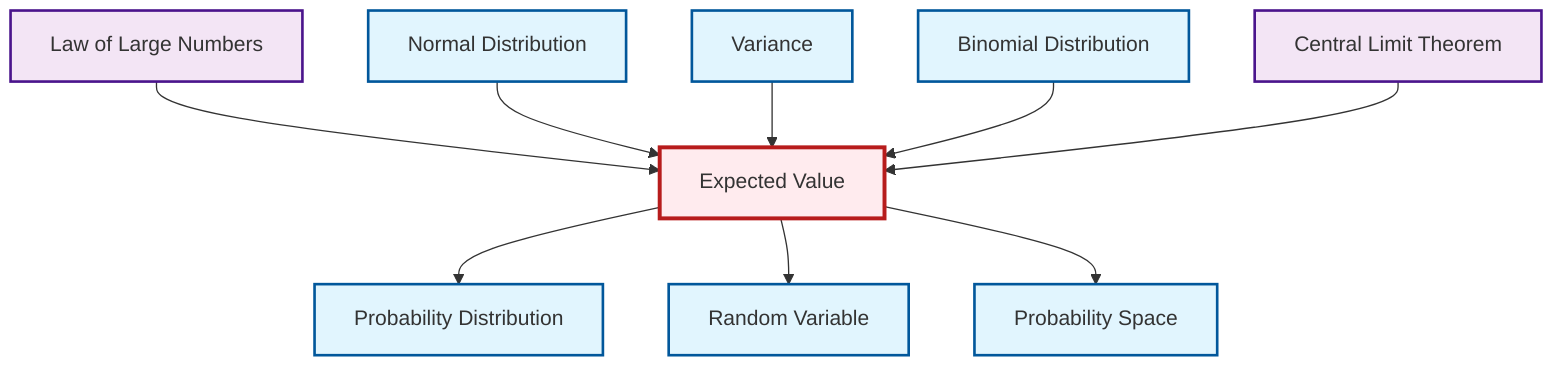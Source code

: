 graph TD
    classDef definition fill:#e1f5fe,stroke:#01579b,stroke-width:2px
    classDef theorem fill:#f3e5f5,stroke:#4a148c,stroke-width:2px
    classDef axiom fill:#fff3e0,stroke:#e65100,stroke-width:2px
    classDef example fill:#e8f5e9,stroke:#1b5e20,stroke-width:2px
    classDef current fill:#ffebee,stroke:#b71c1c,stroke-width:3px
    def-probability-distribution["Probability Distribution"]:::definition
    def-normal-distribution["Normal Distribution"]:::definition
    def-expectation["Expected Value"]:::definition
    def-probability-space["Probability Space"]:::definition
    def-random-variable["Random Variable"]:::definition
    thm-law-of-large-numbers["Law of Large Numbers"]:::theorem
    def-variance["Variance"]:::definition
    thm-central-limit["Central Limit Theorem"]:::theorem
    def-binomial-distribution["Binomial Distribution"]:::definition
    def-expectation --> def-probability-distribution
    def-expectation --> def-random-variable
    def-expectation --> def-probability-space
    thm-law-of-large-numbers --> def-expectation
    def-normal-distribution --> def-expectation
    def-variance --> def-expectation
    def-binomial-distribution --> def-expectation
    thm-central-limit --> def-expectation
    class def-expectation current
